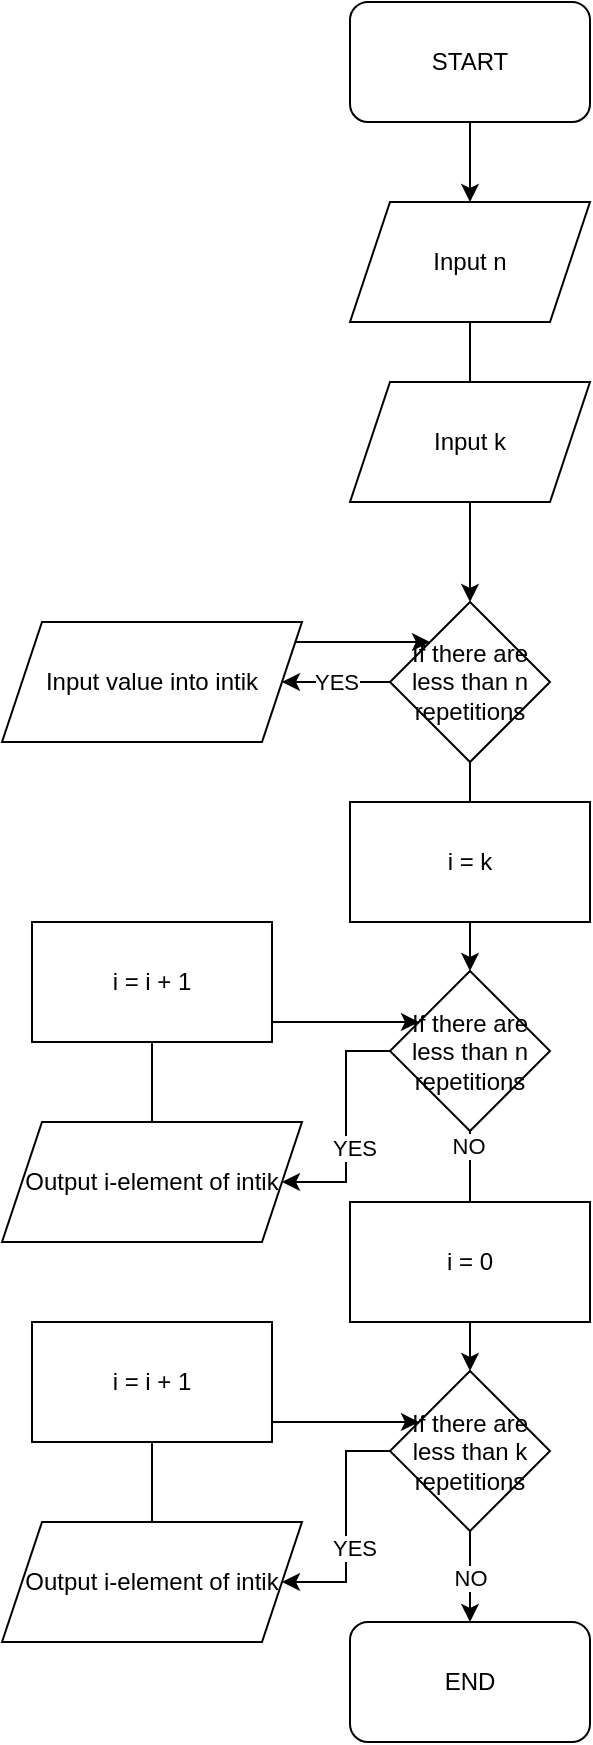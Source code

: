 <mxfile version="15.5.4" type="embed"><diagram id="23iRSUPoRavnBvh4doch" name="Page-1"><mxGraphModel dx="529" dy="633" grid="1" gridSize="10" guides="1" tooltips="1" connect="1" arrows="1" fold="1" page="1" pageScale="1" pageWidth="827" pageHeight="1169" math="0" shadow="0"><root><mxCell id="0"/><mxCell id="1" parent="0"/><mxCell id="29" style="edgeStyle=orthogonalEdgeStyle;rounded=0;orthogonalLoop=1;jettySize=auto;html=1;" edge="1" parent="1" source="3" target="6"><mxGeometry relative="1" as="geometry"/></mxCell><mxCell id="3" value="START" style="rounded=1;whiteSpace=wrap;html=1;" vertex="1" parent="1"><mxGeometry x="294" y="20" width="120" height="60" as="geometry"/></mxCell><mxCell id="4" value="END" style="rounded=1;whiteSpace=wrap;html=1;" vertex="1" parent="1"><mxGeometry x="294" y="830" width="120" height="60" as="geometry"/></mxCell><mxCell id="5" style="edgeStyle=orthogonalEdgeStyle;rounded=0;orthogonalLoop=1;jettySize=auto;html=1;startArrow=none;" edge="1" parent="1" source="27" target="9"><mxGeometry relative="1" as="geometry"/></mxCell><mxCell id="6" value="Input n" style="shape=parallelogram;perimeter=parallelogramPerimeter;whiteSpace=wrap;html=1;fixedSize=1;" vertex="1" parent="1"><mxGeometry x="294" y="120" width="120" height="60" as="geometry"/></mxCell><mxCell id="7" value="YES" style="edgeStyle=orthogonalEdgeStyle;rounded=0;orthogonalLoop=1;jettySize=auto;html=1;" edge="1" parent="1" source="9" target="11"><mxGeometry relative="1" as="geometry"/></mxCell><mxCell id="31" style="edgeStyle=orthogonalEdgeStyle;rounded=0;orthogonalLoop=1;jettySize=auto;html=1;startArrow=none;" edge="1" parent="1" source="32" target="30"><mxGeometry relative="1" as="geometry"/></mxCell><mxCell id="9" value="If there are less than n repetitions" style="rhombus;whiteSpace=wrap;html=1;" vertex="1" parent="1"><mxGeometry x="314" y="320" width="80" height="80" as="geometry"/></mxCell><mxCell id="10" style="edgeStyle=orthogonalEdgeStyle;rounded=0;orthogonalLoop=1;jettySize=auto;html=1;exitX=1;exitY=0.25;exitDx=0;exitDy=0;" edge="1" parent="1" source="11" target="9"><mxGeometry relative="1" as="geometry"><Array as="points"><mxPoint x="265" y="340"/></Array></mxGeometry></mxCell><mxCell id="11" value="Input value into intik" style="shape=parallelogram;perimeter=parallelogramPerimeter;whiteSpace=wrap;html=1;fixedSize=1;" vertex="1" parent="1"><mxGeometry x="120" y="330" width="150" height="60" as="geometry"/></mxCell><mxCell id="27" value="Input k" style="shape=parallelogram;perimeter=parallelogramPerimeter;whiteSpace=wrap;html=1;fixedSize=1;" vertex="1" parent="1"><mxGeometry x="294" y="210" width="120" height="60" as="geometry"/></mxCell><mxCell id="28" value="" style="edgeStyle=orthogonalEdgeStyle;rounded=0;orthogonalLoop=1;jettySize=auto;html=1;endArrow=none;" edge="1" parent="1" source="6" target="27"><mxGeometry relative="1" as="geometry"><mxPoint x="354" y="160" as="sourcePoint"/><mxPoint x="354" y="320" as="targetPoint"/></mxGeometry></mxCell><mxCell id="35" style="edgeStyle=orthogonalEdgeStyle;rounded=0;orthogonalLoop=1;jettySize=auto;html=1;" edge="1" parent="1" source="30" target="34"><mxGeometry relative="1" as="geometry"/></mxCell><mxCell id="36" value="YES" style="edgeLabel;html=1;align=center;verticalAlign=middle;resizable=0;points=[];" vertex="1" connectable="0" parent="35"><mxGeometry x="0.179" y="4" relative="1" as="geometry"><mxPoint as="offset"/></mxGeometry></mxCell><mxCell id="55" style="edgeStyle=orthogonalEdgeStyle;rounded=0;orthogonalLoop=1;jettySize=auto;html=1;startArrow=none;" edge="1" parent="1" source="56" target="50"><mxGeometry relative="1" as="geometry"/></mxCell><mxCell id="30" value="If there are less than n repetitions" style="rhombus;whiteSpace=wrap;html=1;" vertex="1" parent="1"><mxGeometry x="314" y="504.5" width="80" height="80" as="geometry"/></mxCell><mxCell id="32" value="i = k" style="rounded=0;whiteSpace=wrap;html=1;" vertex="1" parent="1"><mxGeometry x="294" y="420" width="120" height="60" as="geometry"/></mxCell><mxCell id="33" value="" style="edgeStyle=orthogonalEdgeStyle;rounded=0;orthogonalLoop=1;jettySize=auto;html=1;endArrow=none;" edge="1" parent="1" source="9" target="32"><mxGeometry relative="1" as="geometry"><mxPoint x="354" y="400" as="sourcePoint"/><mxPoint x="354" y="520" as="targetPoint"/></mxGeometry></mxCell><mxCell id="37" style="edgeStyle=orthogonalEdgeStyle;rounded=0;orthogonalLoop=1;jettySize=auto;html=1;startArrow=none;" edge="1" parent="1" source="38" target="30"><mxGeometry relative="1" as="geometry"><Array as="points"><mxPoint x="290" y="530"/><mxPoint x="290" y="530"/></Array></mxGeometry></mxCell><mxCell id="34" value="Output i-element of intik" style="shape=parallelogram;perimeter=parallelogramPerimeter;whiteSpace=wrap;html=1;fixedSize=1;" vertex="1" parent="1"><mxGeometry x="120" y="580" width="150" height="60" as="geometry"/></mxCell><mxCell id="38" value="i = i + 1" style="rounded=0;whiteSpace=wrap;html=1;" vertex="1" parent="1"><mxGeometry x="135" y="480" width="120" height="60" as="geometry"/></mxCell><mxCell id="39" value="" style="edgeStyle=orthogonalEdgeStyle;rounded=0;orthogonalLoop=1;jettySize=auto;html=1;endArrow=none;" edge="1" parent="1" source="34" target="38"><mxGeometry relative="1" as="geometry"><mxPoint x="195" y="580" as="sourcePoint"/><mxPoint x="328.5" y="530" as="targetPoint"/><Array as="points"/></mxGeometry></mxCell><mxCell id="48" style="edgeStyle=orthogonalEdgeStyle;rounded=0;orthogonalLoop=1;jettySize=auto;html=1;" edge="1" parent="1" source="50" target="52"><mxGeometry relative="1" as="geometry"/></mxCell><mxCell id="49" value="YES" style="edgeLabel;html=1;align=center;verticalAlign=middle;resizable=0;points=[];" vertex="1" connectable="0" parent="48"><mxGeometry x="0.179" y="4" relative="1" as="geometry"><mxPoint as="offset"/></mxGeometry></mxCell><mxCell id="59" value="NO" style="edgeStyle=orthogonalEdgeStyle;rounded=0;orthogonalLoop=1;jettySize=auto;html=1;" edge="1" parent="1" source="50" target="4"><mxGeometry relative="1" as="geometry"/></mxCell><mxCell id="50" value="If there are less than k repetitions" style="rhombus;whiteSpace=wrap;html=1;" vertex="1" parent="1"><mxGeometry x="314" y="704.5" width="80" height="80" as="geometry"/></mxCell><mxCell id="51" style="edgeStyle=orthogonalEdgeStyle;rounded=0;orthogonalLoop=1;jettySize=auto;html=1;startArrow=none;" edge="1" parent="1" source="53" target="50"><mxGeometry relative="1" as="geometry"><Array as="points"><mxPoint x="290" y="730"/><mxPoint x="290" y="730"/></Array></mxGeometry></mxCell><mxCell id="52" value="Output i-element of intik" style="shape=parallelogram;perimeter=parallelogramPerimeter;whiteSpace=wrap;html=1;fixedSize=1;" vertex="1" parent="1"><mxGeometry x="120" y="780" width="150" height="60" as="geometry"/></mxCell><mxCell id="53" value="i = i + 1" style="rounded=0;whiteSpace=wrap;html=1;" vertex="1" parent="1"><mxGeometry x="135" y="680" width="120" height="60" as="geometry"/></mxCell><mxCell id="54" value="" style="edgeStyle=orthogonalEdgeStyle;rounded=0;orthogonalLoop=1;jettySize=auto;html=1;endArrow=none;" edge="1" parent="1" source="52" target="53"><mxGeometry relative="1" as="geometry"><mxPoint x="195" y="780" as="sourcePoint"/><mxPoint x="328.5" y="730" as="targetPoint"/><Array as="points"/></mxGeometry></mxCell><mxCell id="56" value="i = 0" style="rounded=0;whiteSpace=wrap;html=1;" vertex="1" parent="1"><mxGeometry x="294" y="620" width="120" height="60" as="geometry"/></mxCell><mxCell id="57" value="" style="edgeStyle=orthogonalEdgeStyle;rounded=0;orthogonalLoop=1;jettySize=auto;html=1;endArrow=none;" edge="1" parent="1" source="30" target="56"><mxGeometry relative="1" as="geometry"><mxPoint x="354" y="584.5" as="sourcePoint"/><mxPoint x="354" y="684.5" as="targetPoint"/></mxGeometry></mxCell><mxCell id="58" value="NO" style="edgeLabel;html=1;align=center;verticalAlign=middle;resizable=0;points=[];" vertex="1" connectable="0" parent="57"><mxGeometry x="-0.663" y="-1" relative="1" as="geometry"><mxPoint as="offset"/></mxGeometry></mxCell></root></mxGraphModel></diagram></mxfile>